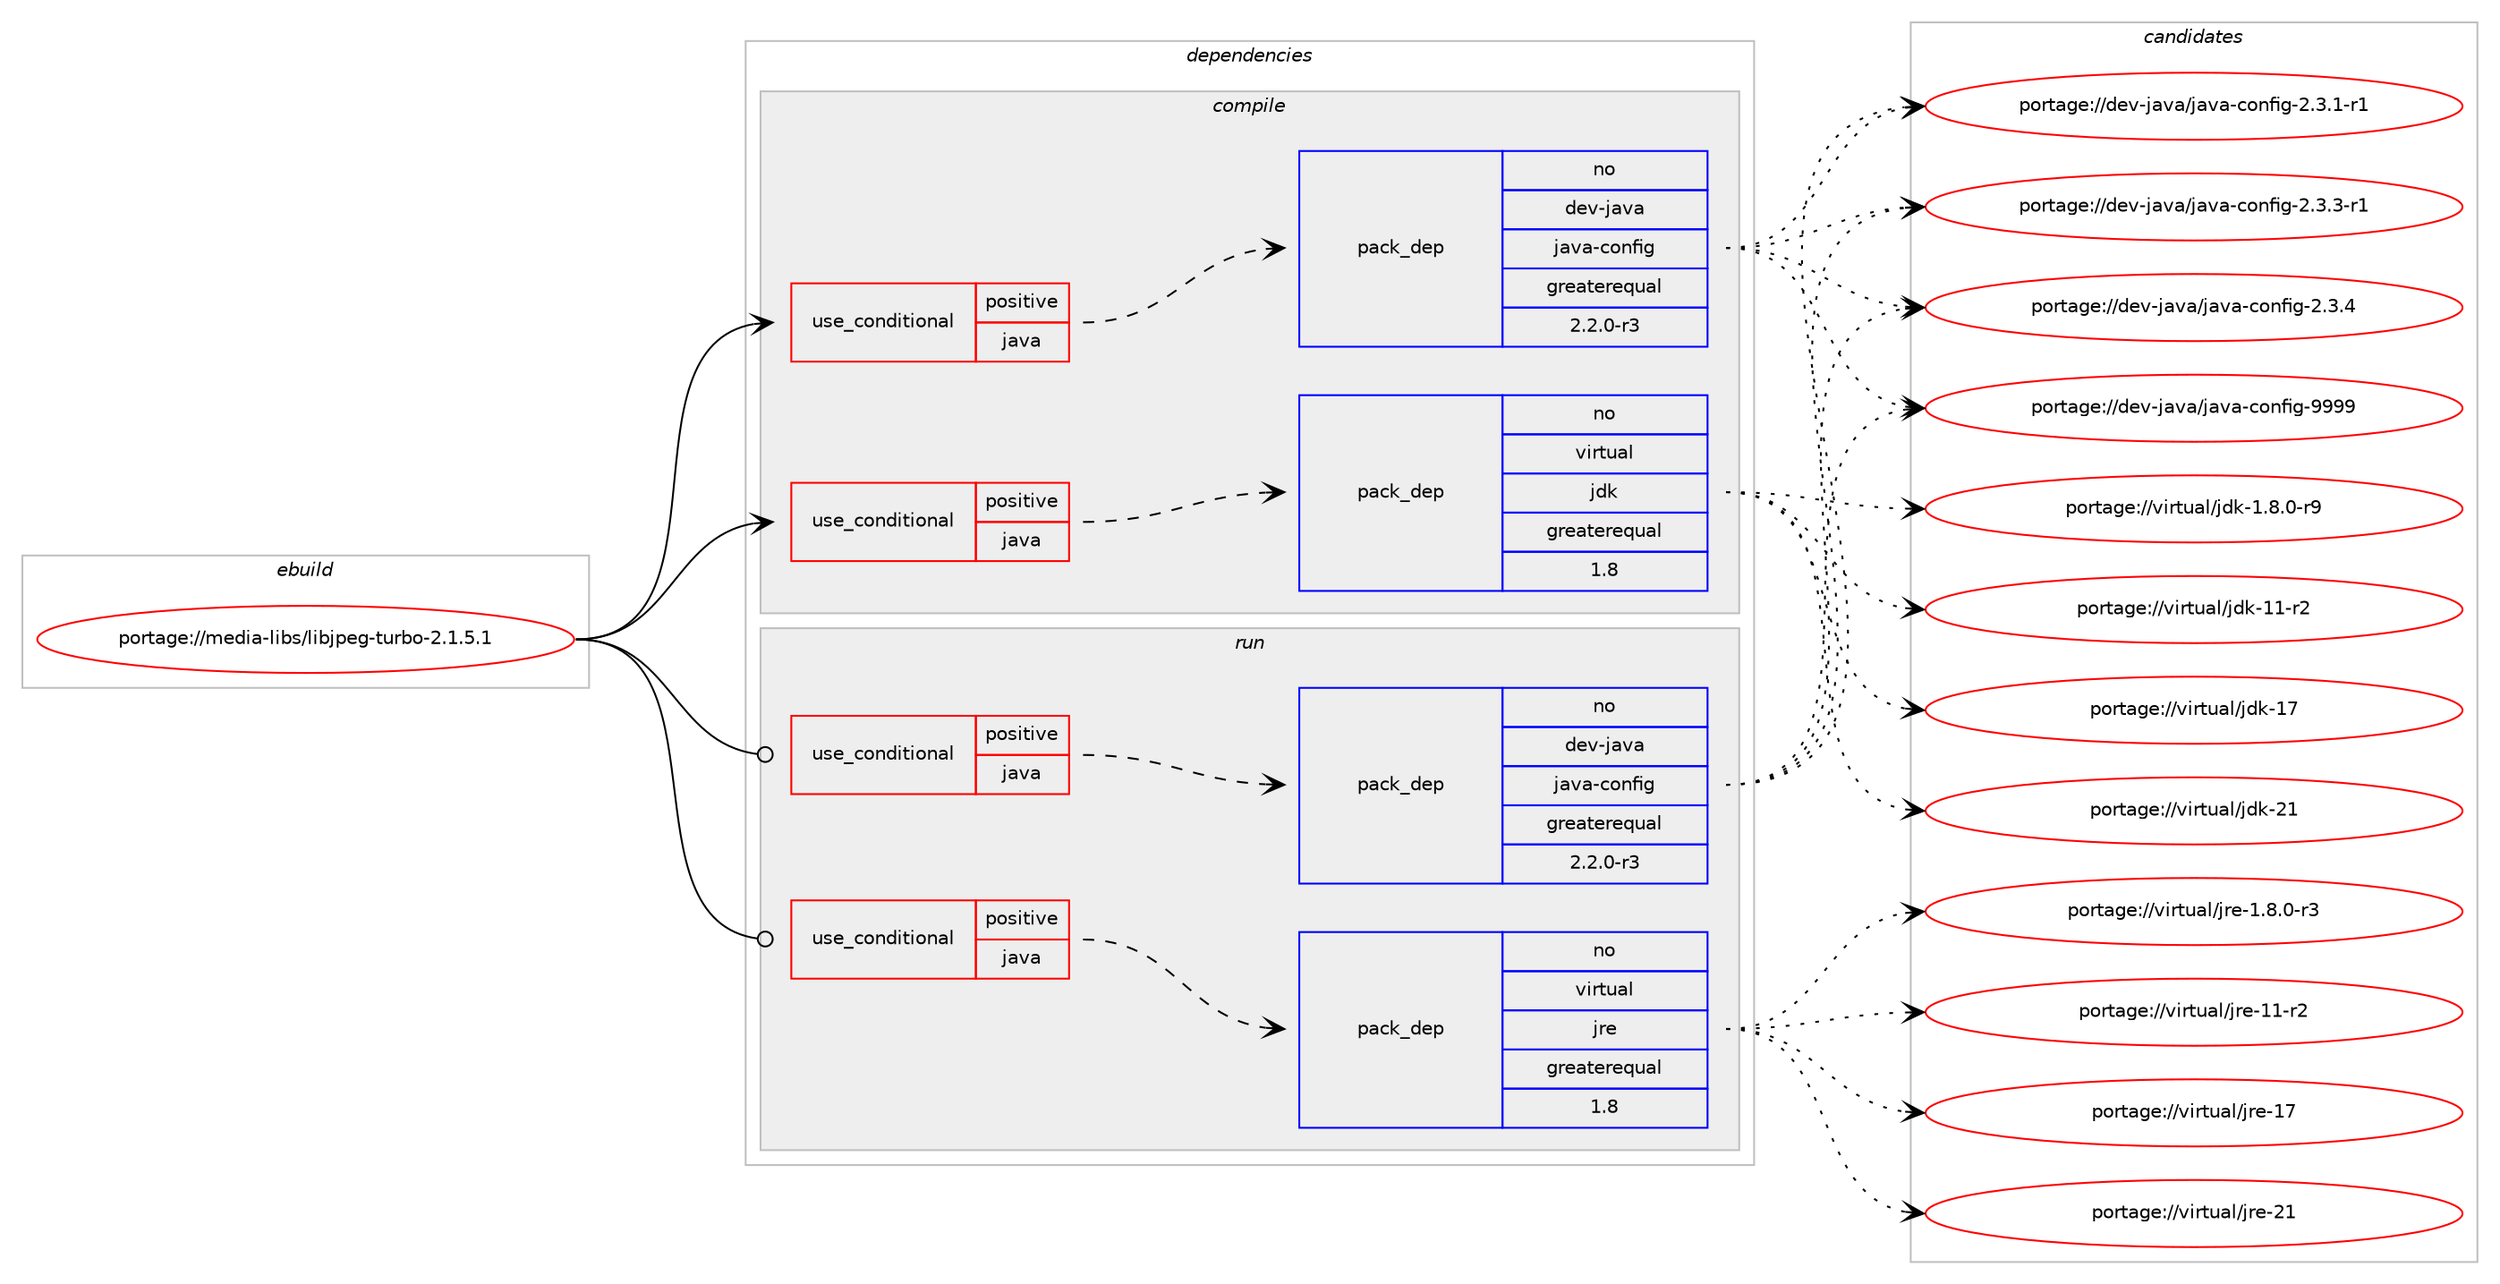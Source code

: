 digraph prolog {

# *************
# Graph options
# *************

newrank=true;
concentrate=true;
compound=true;
graph [rankdir=LR,fontname=Helvetica,fontsize=10,ranksep=1.5];#, ranksep=2.5, nodesep=0.2];
edge  [arrowhead=vee];
node  [fontname=Helvetica,fontsize=10];

# **********
# The ebuild
# **********

subgraph cluster_leftcol {
color=gray;
rank=same;
label=<<i>ebuild</i>>;
id [label="portage://media-libs/libjpeg-turbo-2.1.5.1", color=red, width=4, href="../media-libs/libjpeg-turbo-2.1.5.1.svg"];
}

# ****************
# The dependencies
# ****************

subgraph cluster_midcol {
color=gray;
label=<<i>dependencies</i>>;
subgraph cluster_compile {
fillcolor="#eeeeee";
style=filled;
label=<<i>compile</i>>;
subgraph cond73897 {
dependency155759 [label=<<TABLE BORDER="0" CELLBORDER="1" CELLSPACING="0" CELLPADDING="4"><TR><TD ROWSPAN="3" CELLPADDING="10">use_conditional</TD></TR><TR><TD>positive</TD></TR><TR><TD>java</TD></TR></TABLE>>, shape=none, color=red];
subgraph pack79548 {
dependency155760 [label=<<TABLE BORDER="0" CELLBORDER="1" CELLSPACING="0" CELLPADDING="4" WIDTH="220"><TR><TD ROWSPAN="6" CELLPADDING="30">pack_dep</TD></TR><TR><TD WIDTH="110">no</TD></TR><TR><TD>dev-java</TD></TR><TR><TD>java-config</TD></TR><TR><TD>greaterequal</TD></TR><TR><TD>2.2.0-r3</TD></TR></TABLE>>, shape=none, color=blue];
}
dependency155759:e -> dependency155760:w [weight=20,style="dashed",arrowhead="vee"];
}
id:e -> dependency155759:w [weight=20,style="solid",arrowhead="vee"];
subgraph cond73898 {
dependency155761 [label=<<TABLE BORDER="0" CELLBORDER="1" CELLSPACING="0" CELLPADDING="4"><TR><TD ROWSPAN="3" CELLPADDING="10">use_conditional</TD></TR><TR><TD>positive</TD></TR><TR><TD>java</TD></TR></TABLE>>, shape=none, color=red];
subgraph pack79549 {
dependency155762 [label=<<TABLE BORDER="0" CELLBORDER="1" CELLSPACING="0" CELLPADDING="4" WIDTH="220"><TR><TD ROWSPAN="6" CELLPADDING="30">pack_dep</TD></TR><TR><TD WIDTH="110">no</TD></TR><TR><TD>virtual</TD></TR><TR><TD>jdk</TD></TR><TR><TD>greaterequal</TD></TR><TR><TD>1.8</TD></TR></TABLE>>, shape=none, color=blue];
}
dependency155761:e -> dependency155762:w [weight=20,style="dashed",arrowhead="vee"];
}
id:e -> dependency155761:w [weight=20,style="solid",arrowhead="vee"];
# *** BEGIN UNKNOWN DEPENDENCY TYPE (TODO) ***
# id -> package_dependency(portage://media-libs/libjpeg-turbo-2.1.5.1,install,weak,media-libs,jpeg,none,[,,],[slot(0)],[])
# *** END UNKNOWN DEPENDENCY TYPE (TODO) ***

# *** BEGIN UNKNOWN DEPENDENCY TYPE (TODO) ***
# id -> package_dependency(portage://media-libs/libjpeg-turbo-2.1.5.1,install,weak,media-libs,jpeg,none,[,,],[slot(62)],[])
# *** END UNKNOWN DEPENDENCY TYPE (TODO) ***

}
subgraph cluster_compileandrun {
fillcolor="#eeeeee";
style=filled;
label=<<i>compile and run</i>>;
}
subgraph cluster_run {
fillcolor="#eeeeee";
style=filled;
label=<<i>run</i>>;
subgraph cond73899 {
dependency155763 [label=<<TABLE BORDER="0" CELLBORDER="1" CELLSPACING="0" CELLPADDING="4"><TR><TD ROWSPAN="3" CELLPADDING="10">use_conditional</TD></TR><TR><TD>positive</TD></TR><TR><TD>java</TD></TR></TABLE>>, shape=none, color=red];
subgraph pack79550 {
dependency155764 [label=<<TABLE BORDER="0" CELLBORDER="1" CELLSPACING="0" CELLPADDING="4" WIDTH="220"><TR><TD ROWSPAN="6" CELLPADDING="30">pack_dep</TD></TR><TR><TD WIDTH="110">no</TD></TR><TR><TD>dev-java</TD></TR><TR><TD>java-config</TD></TR><TR><TD>greaterequal</TD></TR><TR><TD>2.2.0-r3</TD></TR></TABLE>>, shape=none, color=blue];
}
dependency155763:e -> dependency155764:w [weight=20,style="dashed",arrowhead="vee"];
}
id:e -> dependency155763:w [weight=20,style="solid",arrowhead="odot"];
subgraph cond73900 {
dependency155765 [label=<<TABLE BORDER="0" CELLBORDER="1" CELLSPACING="0" CELLPADDING="4"><TR><TD ROWSPAN="3" CELLPADDING="10">use_conditional</TD></TR><TR><TD>positive</TD></TR><TR><TD>java</TD></TR></TABLE>>, shape=none, color=red];
subgraph pack79551 {
dependency155766 [label=<<TABLE BORDER="0" CELLBORDER="1" CELLSPACING="0" CELLPADDING="4" WIDTH="220"><TR><TD ROWSPAN="6" CELLPADDING="30">pack_dep</TD></TR><TR><TD WIDTH="110">no</TD></TR><TR><TD>virtual</TD></TR><TR><TD>jre</TD></TR><TR><TD>greaterequal</TD></TR><TR><TD>1.8</TD></TR></TABLE>>, shape=none, color=blue];
}
dependency155765:e -> dependency155766:w [weight=20,style="dashed",arrowhead="vee"];
}
id:e -> dependency155765:w [weight=20,style="solid",arrowhead="odot"];
# *** BEGIN UNKNOWN DEPENDENCY TYPE (TODO) ***
# id -> package_dependency(portage://media-libs/libjpeg-turbo-2.1.5.1,run,weak,media-libs,jpeg,none,[,,],[slot(0)],[])
# *** END UNKNOWN DEPENDENCY TYPE (TODO) ***

# *** BEGIN UNKNOWN DEPENDENCY TYPE (TODO) ***
# id -> package_dependency(portage://media-libs/libjpeg-turbo-2.1.5.1,run,weak,media-libs,jpeg,none,[,,],[slot(62)],[])
# *** END UNKNOWN DEPENDENCY TYPE (TODO) ***

}
}

# **************
# The candidates
# **************

subgraph cluster_choices {
rank=same;
color=gray;
label=<<i>candidates</i>>;

subgraph choice79548 {
color=black;
nodesep=1;
choice10010111845106971189747106971189745991111101021051034550465146494511449 [label="portage://dev-java/java-config-2.3.1-r1", color=red, width=4,href="../dev-java/java-config-2.3.1-r1.svg"];
choice10010111845106971189747106971189745991111101021051034550465146514511449 [label="portage://dev-java/java-config-2.3.3-r1", color=red, width=4,href="../dev-java/java-config-2.3.3-r1.svg"];
choice1001011184510697118974710697118974599111110102105103455046514652 [label="portage://dev-java/java-config-2.3.4", color=red, width=4,href="../dev-java/java-config-2.3.4.svg"];
choice10010111845106971189747106971189745991111101021051034557575757 [label="portage://dev-java/java-config-9999", color=red, width=4,href="../dev-java/java-config-9999.svg"];
dependency155760:e -> choice10010111845106971189747106971189745991111101021051034550465146494511449:w [style=dotted,weight="100"];
dependency155760:e -> choice10010111845106971189747106971189745991111101021051034550465146514511449:w [style=dotted,weight="100"];
dependency155760:e -> choice1001011184510697118974710697118974599111110102105103455046514652:w [style=dotted,weight="100"];
dependency155760:e -> choice10010111845106971189747106971189745991111101021051034557575757:w [style=dotted,weight="100"];
}
subgraph choice79549 {
color=black;
nodesep=1;
choice11810511411611797108471061001074549465646484511457 [label="portage://virtual/jdk-1.8.0-r9", color=red, width=4,href="../virtual/jdk-1.8.0-r9.svg"];
choice11810511411611797108471061001074549494511450 [label="portage://virtual/jdk-11-r2", color=red, width=4,href="../virtual/jdk-11-r2.svg"];
choice1181051141161179710847106100107454955 [label="portage://virtual/jdk-17", color=red, width=4,href="../virtual/jdk-17.svg"];
choice1181051141161179710847106100107455049 [label="portage://virtual/jdk-21", color=red, width=4,href="../virtual/jdk-21.svg"];
dependency155762:e -> choice11810511411611797108471061001074549465646484511457:w [style=dotted,weight="100"];
dependency155762:e -> choice11810511411611797108471061001074549494511450:w [style=dotted,weight="100"];
dependency155762:e -> choice1181051141161179710847106100107454955:w [style=dotted,weight="100"];
dependency155762:e -> choice1181051141161179710847106100107455049:w [style=dotted,weight="100"];
}
subgraph choice79550 {
color=black;
nodesep=1;
choice10010111845106971189747106971189745991111101021051034550465146494511449 [label="portage://dev-java/java-config-2.3.1-r1", color=red, width=4,href="../dev-java/java-config-2.3.1-r1.svg"];
choice10010111845106971189747106971189745991111101021051034550465146514511449 [label="portage://dev-java/java-config-2.3.3-r1", color=red, width=4,href="../dev-java/java-config-2.3.3-r1.svg"];
choice1001011184510697118974710697118974599111110102105103455046514652 [label="portage://dev-java/java-config-2.3.4", color=red, width=4,href="../dev-java/java-config-2.3.4.svg"];
choice10010111845106971189747106971189745991111101021051034557575757 [label="portage://dev-java/java-config-9999", color=red, width=4,href="../dev-java/java-config-9999.svg"];
dependency155764:e -> choice10010111845106971189747106971189745991111101021051034550465146494511449:w [style=dotted,weight="100"];
dependency155764:e -> choice10010111845106971189747106971189745991111101021051034550465146514511449:w [style=dotted,weight="100"];
dependency155764:e -> choice1001011184510697118974710697118974599111110102105103455046514652:w [style=dotted,weight="100"];
dependency155764:e -> choice10010111845106971189747106971189745991111101021051034557575757:w [style=dotted,weight="100"];
}
subgraph choice79551 {
color=black;
nodesep=1;
choice11810511411611797108471061141014549465646484511451 [label="portage://virtual/jre-1.8.0-r3", color=red, width=4,href="../virtual/jre-1.8.0-r3.svg"];
choice11810511411611797108471061141014549494511450 [label="portage://virtual/jre-11-r2", color=red, width=4,href="../virtual/jre-11-r2.svg"];
choice1181051141161179710847106114101454955 [label="portage://virtual/jre-17", color=red, width=4,href="../virtual/jre-17.svg"];
choice1181051141161179710847106114101455049 [label="portage://virtual/jre-21", color=red, width=4,href="../virtual/jre-21.svg"];
dependency155766:e -> choice11810511411611797108471061141014549465646484511451:w [style=dotted,weight="100"];
dependency155766:e -> choice11810511411611797108471061141014549494511450:w [style=dotted,weight="100"];
dependency155766:e -> choice1181051141161179710847106114101454955:w [style=dotted,weight="100"];
dependency155766:e -> choice1181051141161179710847106114101455049:w [style=dotted,weight="100"];
}
}

}
